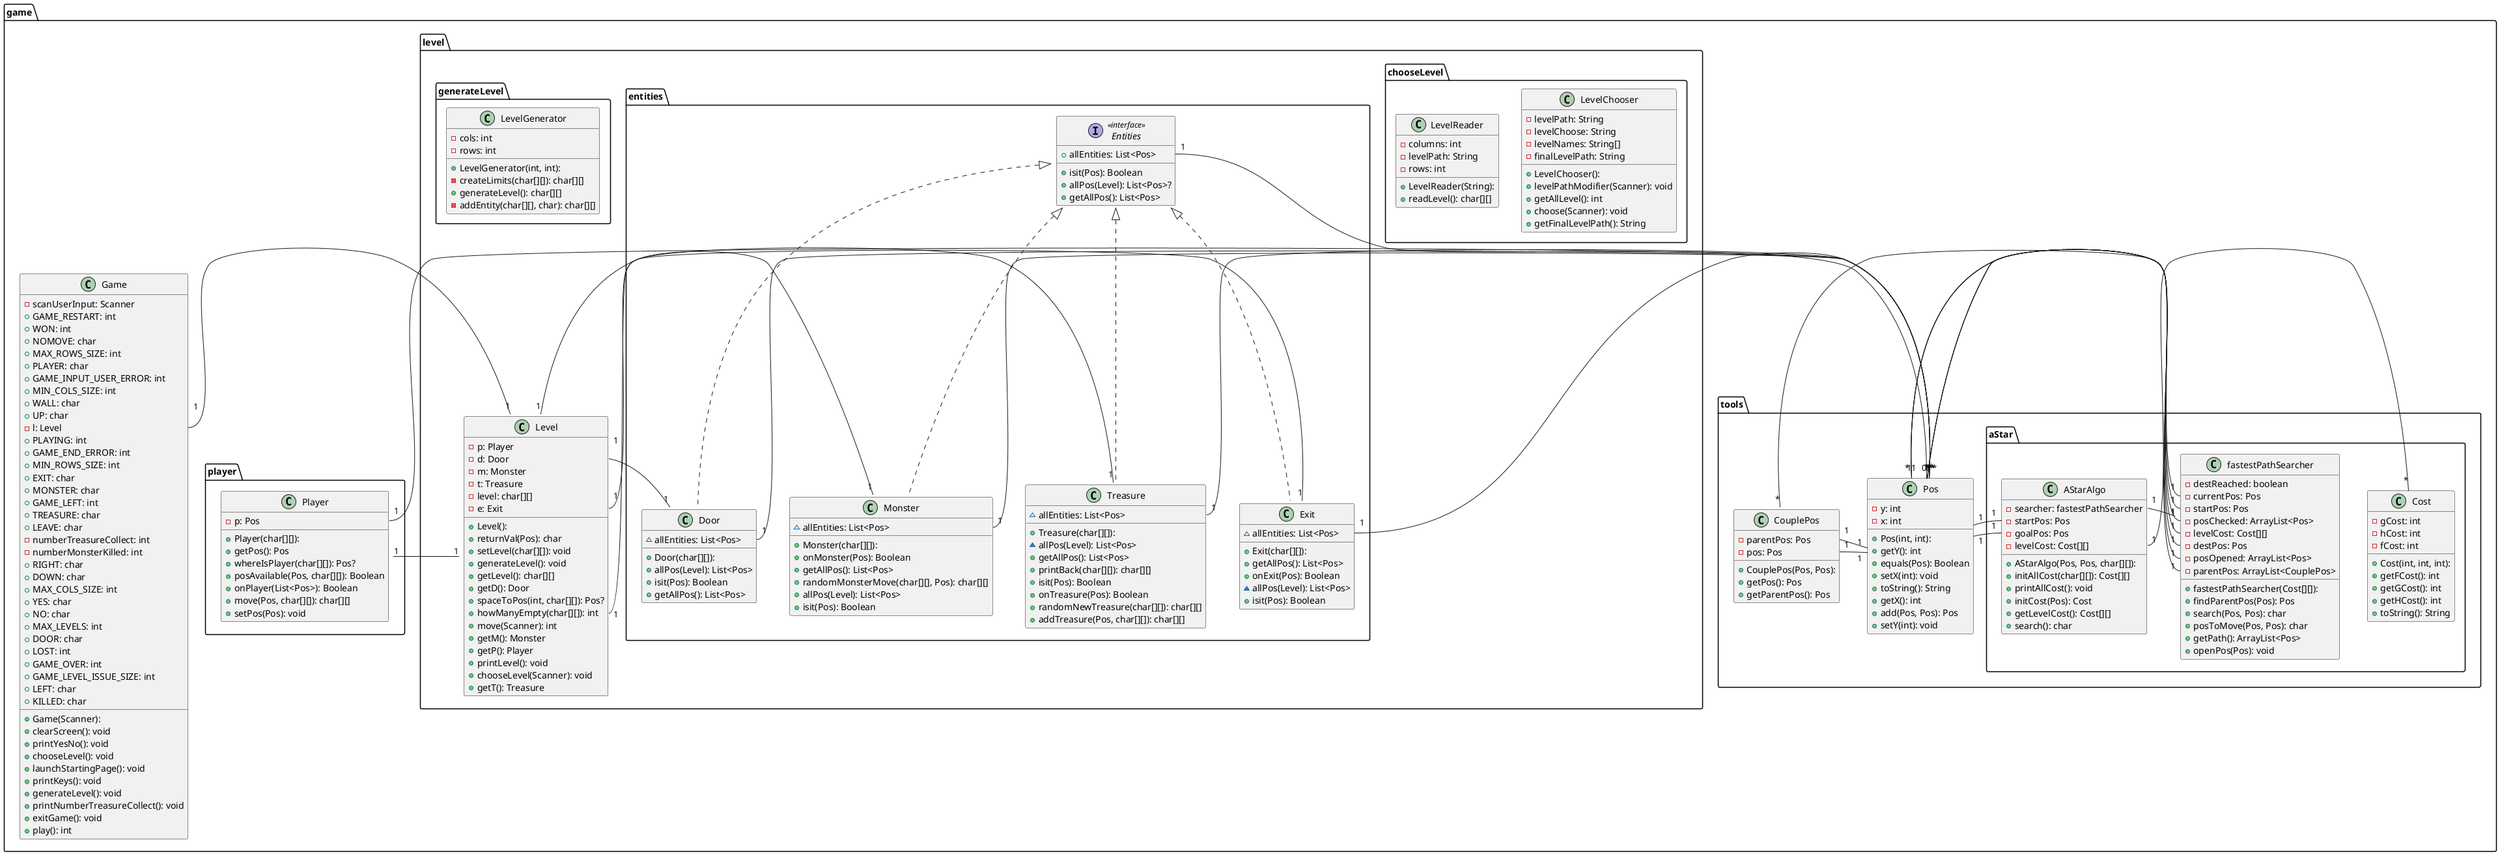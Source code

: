 @startuml
package game {
    class Game {
      + Game(Scanner):
      - scanUserInput: Scanner
      + GAME_RESTART: int
      + WON: int
      + NOMOVE: char
      + MAX_ROWS_SIZE: int
      + PLAYER: char
      + GAME_INPUT_USER_ERROR: int
      + MIN_COLS_SIZE: int
      + WALL: char
      + UP: char
      - l: Level
      + PLAYING: int
      + GAME_END_ERROR: int
      + MIN_ROWS_SIZE: int
      + EXIT: char
      + MONSTER: char
      + GAME_LEFT: int
      + TREASURE: char
      + LEAVE: char
      - numberTreasureCollect: int
      - numberMonsterKilled: int
      + RIGHT: char
      + DOWN: char
      + MAX_COLS_SIZE: int
      + YES: char
      + NO: char
      + MAX_LEVELS: int
      + DOOR: char
      + LOST: int
      + GAME_OVER: int
      + GAME_LEVEL_ISSUE_SIZE: int
      + LEFT: char
      + KILLED: char
      + clearScreen(): void
      + printYesNo(): void
      + chooseLevel(): void
      + launchStartingPage(): void
      + printKeys(): void
      + generateLevel(): void
      + printNumberTreasureCollect(): void
      + exitGame(): void
      + play(): int
    }



    package level {

    Game::l "1" - "1" Level

        class Level {
          + Level():
          - p: Player
          - d: Door
          - m: Monster
          - t: Treasure
          - level: char[][]
          - e: Exit
          + returnVal(Pos): char
          + setLevel(char[][]): void
          + generateLevel(): void
          + getLevel(): char[][]
          + getD(): Door
          + spaceToPos(int, char[][]): Pos?
          + howManyEmpty(char[][]): int
          + move(Scanner): int
          + getM(): Monster
          + getP(): Player
          + printLevel(): void
          + chooseLevel(Scanner): void
          + getT(): Treasure
        }

        package chooseLevel {
            class LevelChooser {
              + LevelChooser():
              - levelPath: String
              - levelChoose: String
              - levelNames: String[]
              - finalLevelPath: String
              + levelPathModifier(Scanner): void
              + getAllLevel(): int
              + choose(Scanner): void
              + getFinalLevelPath(): String
            }

            class LevelReader {
              + LevelReader(String):
              - columns: int
              - levelPath: String
              - rows: int
              + readLevel(): char[][]
            }
        }

        package entities {

            Level::d "1" - "1" Door
            Level::m "1" - "1" Monster
            Level::t "1" - "1" Treasure
            Level::e "1" - "1" Exit

            class Door implements Entities {
              + Door(char[][]):
              ~ allEntities: List<Pos>
              + allPos(Level): List<Pos>
              + isit(Pos): Boolean
              + getAllPos(): List<Pos>
            }

            interface Entities << interface >> {
              + allEntities: List<Pos>
              + isit(Pos): Boolean
              + allPos(Level): List<Pos>?
              + getAllPos(): List<Pos>
            }

            class Exit implements Entities {
              + Exit(char[][]):
              ~ allEntities: List<Pos>
              + getAllPos(): List<Pos>
              + onExit(Pos): Boolean
              ~ allPos(Level): List<Pos>
              + isit(Pos): Boolean
            }

            class Monster implements Entities {
              + Monster(char[][]):
              ~ allEntities: List<Pos>
              + onMonster(Pos): Boolean
              + getAllPos(): List<Pos>
              + randomMonsterMove(char[][], Pos): char[][]
              + allPos(Level): List<Pos>
              + isit(Pos): Boolean
            }

            class Treasure implements Entities {
              + Treasure(char[][]):
              ~ allEntities: List<Pos>
              ~ allPos(Level): List<Pos>
              + getAllPos(): List<Pos>
              + printBack(char[][]): char[][]
              + isit(Pos): Boolean
              + onTreasure(Pos): Boolean
              + randomNewTreasure(char[][]): char[][]
              + addTreasure(Pos, char[][]): char[][]
            }
        }

        package generateLevel {
            class LevelGenerator {
              + LevelGenerator(int, int):
              - cols: int
              - rows: int
              - createLimits(char[][]): char[][]
              + generateLevel(): char[][]
              - addEntity(char[][], char): char[][]
            }
        }
    }

    package player {
        Level::p "1" - "1" Player
        class Player {
          + Player(char[][]):
          - p: Pos
          + getPos(): Pos
          + whereIsPlayer(char[][]): Pos?
          + posAvailable(Pos, char[][]): Boolean
          + onPlayer(List<Pos>): Boolean
          + move(Pos, char[][]): char[][]
          + setPos(Pos): void
        }
    }

    package tools {
        CouplePos::parentPos "1" - "1" Pos
        CouplePos::pos "1" - "1" Pos

        Door::allEntities "1" - "*" Pos
        Monster::allEntities "1" - "*" Pos
        Treasure::allEntities "1" - "*" Pos
        Exit::allEntities "1" - "*" Pos
        Entities::allEntities "1" - "0" Pos

        Player::p "1" - "1" Pos

        package aStar {
            AStarAlgo::startPos "1" - "1" Pos
            AStarAlgo::goalPos "1" - "1" Pos
            AStarAlgo::levelCost "1" - "*" Cost
            AStarAlgo::searcher "1" - "1" fastestPathSearcher
            class AStarAlgo {
              + AStarAlgo(Pos, Pos, char[][]):
              - searcher: fastestPathSearcher
              - startPos: Pos
              - goalPos: Pos
              - levelCost: Cost[][]
              + initAllCost(char[][]): Cost[][]
              + printAllCost(): void
              + initCost(Pos): Cost
              + getLevelCost(): Cost[][]
              + search(): char
            }

            class Cost {
              + Cost(int, int, int):
              - gCost: int
              - hCost: int
              - fCost: int
              + getFCost(): int
              + getGCost(): int
              + getHCost(): int
              + toString(): String
            }

            fastestPathSearcher::currentPos "1" - "1" Pos
            fastestPathSearcher::startPos "1" - "1" Pos
            fastestPathSearcher::destPos "1" - "1" Pos
            fastestPathSearcher::posChecked "1" - "*" Pos
            fastestPathSearcher::levelCost "1" - "*" Pos
            fastestPathSearcher::posOpened "1" - "*" Pos
            fastestPathSearcher::parentPos "1" - "*" CouplePos

            class fastestPathSearcher {
              + fastestPathSearcher(Cost[][]):
              - destReached: boolean
              - currentPos: Pos
              - startPos: Pos
              - posChecked: ArrayList<Pos>
              - levelCost: Cost[][]
              - destPos: Pos
              - posOpened: ArrayList<Pos>
              - parentPos: ArrayList<CouplePos>
              + findParentPos(Pos): Pos
              + search(Pos, Pos): char
              + posToMove(Pos, Pos): char
              + getPath(): ArrayList<Pos>
              + openPos(Pos): void
            }
        }

        class CouplePos {
          + CouplePos(Pos, Pos):
          - parentPos: Pos
          - pos: Pos
          + getPos(): Pos
          + getParentPos(): Pos
        }

        class Pos {
          + Pos(int, int):
          - y: int
          - x: int
          + getY(): int
          + equals(Pos): Boolean
          + setX(int): void
          + toString(): String
          + getX(): int
          + add(Pos, Pos): Pos
          + setY(int): void
        }
    }
}

@enduml